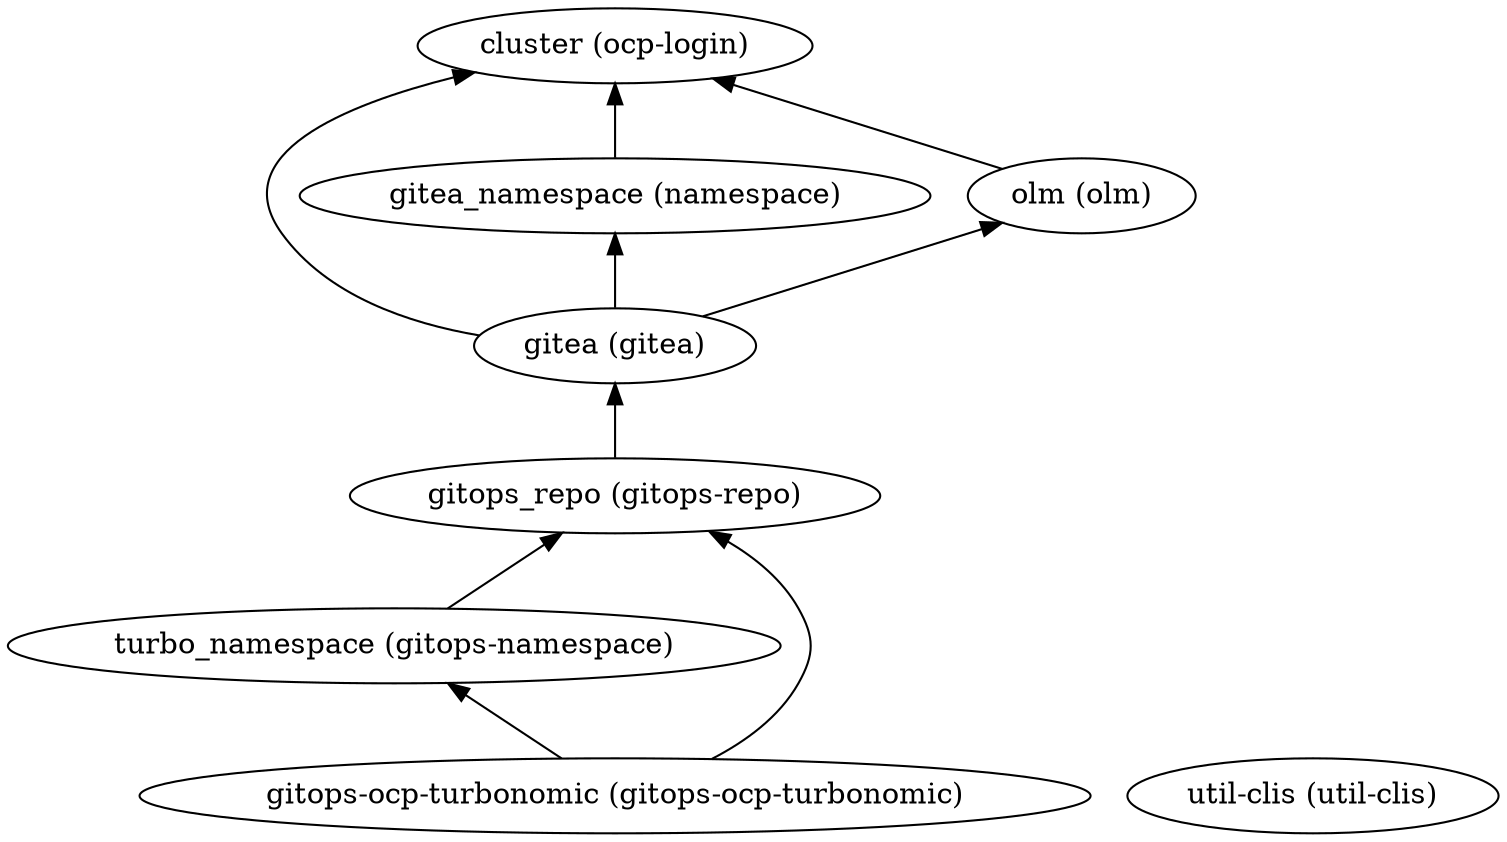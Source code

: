 digraph {
    rankdir="BT"
    "cluster (ocp-login)"
"gitea_namespace (namespace)" -> "cluster (ocp-login)"
"gitea_namespace (namespace)"
"gitea (gitea)" -> "cluster (ocp-login)"
"gitea (gitea)" -> "olm (olm)"
"gitea (gitea)" -> "gitea_namespace (namespace)"
"gitea (gitea)"
"olm (olm)" -> "cluster (ocp-login)"
"olm (olm)"
"turbo_namespace (gitops-namespace)" -> "gitops_repo (gitops-repo)"
"turbo_namespace (gitops-namespace)"
"gitops_repo (gitops-repo)" -> "gitea (gitea)"
"gitops_repo (gitops-repo)"
"gitops-ocp-turbonomic (gitops-ocp-turbonomic)" -> "gitops_repo (gitops-repo)"
"gitops-ocp-turbonomic (gitops-ocp-turbonomic)" -> "turbo_namespace (gitops-namespace)"
"gitops-ocp-turbonomic (gitops-ocp-turbonomic)"
"util-clis (util-clis)"
  }